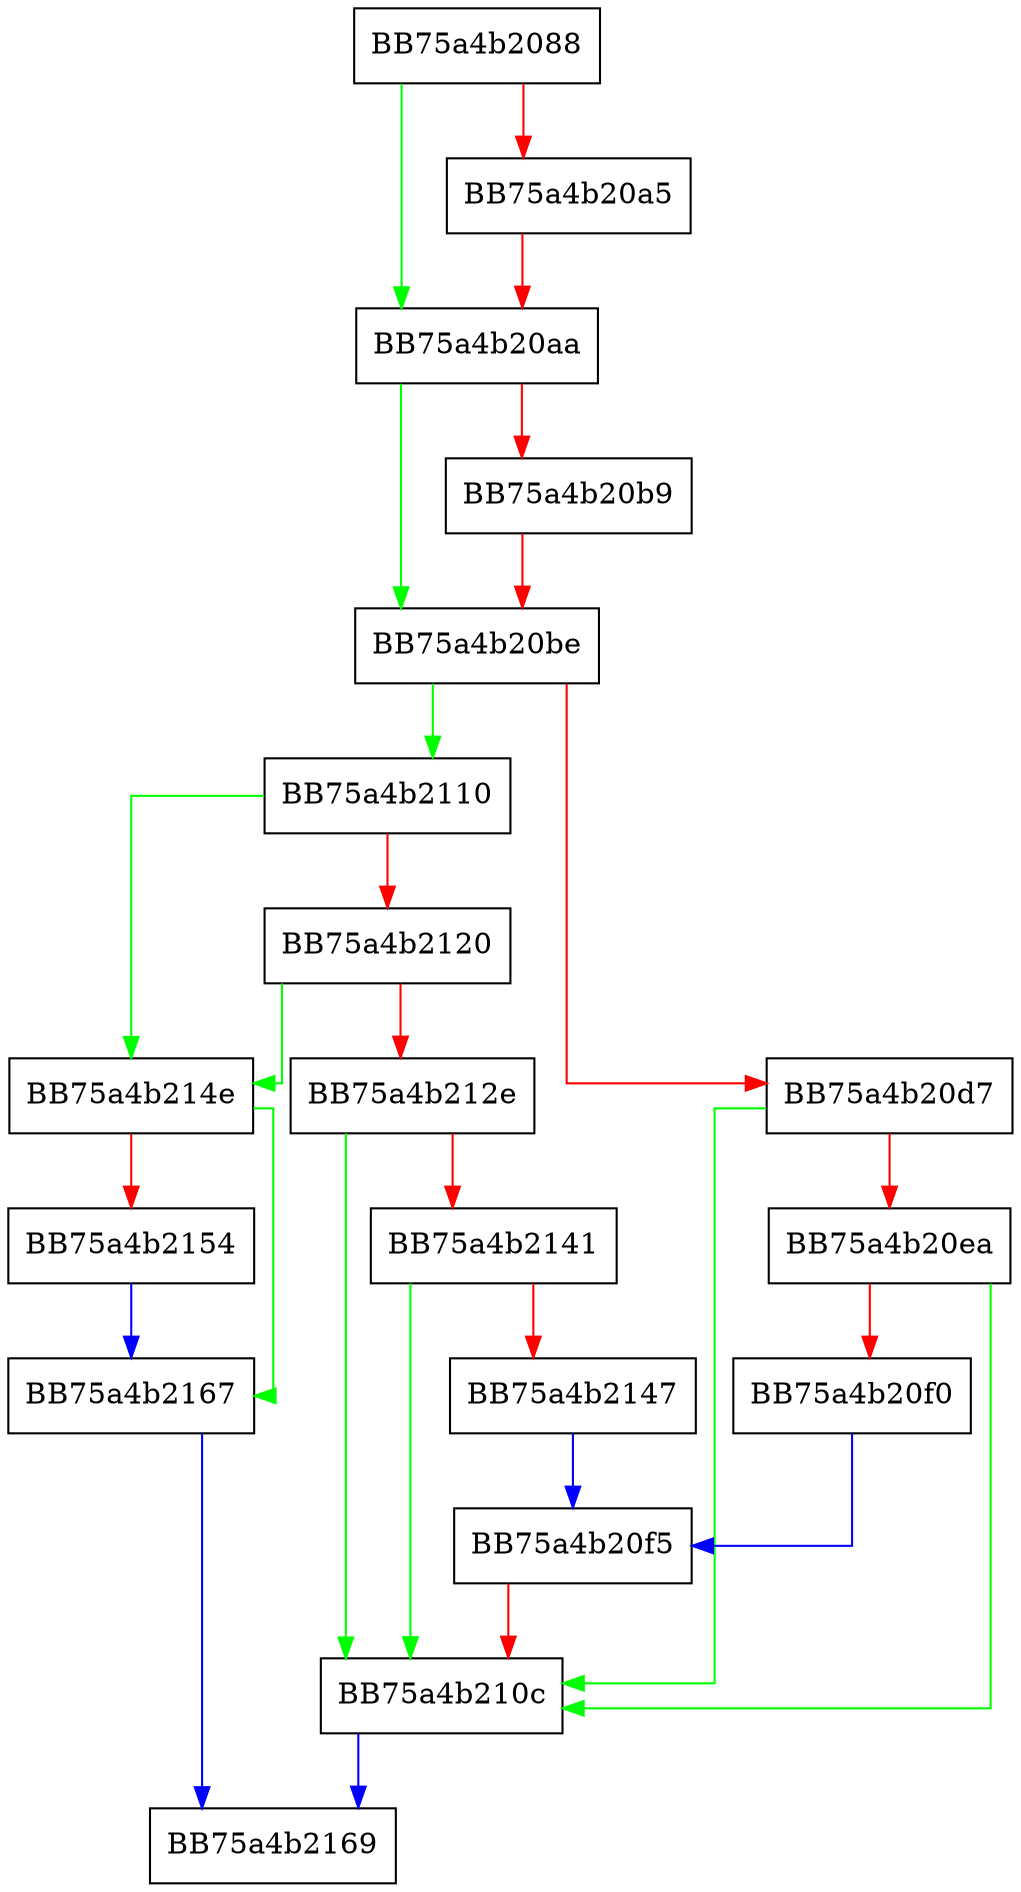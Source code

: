 digraph ReadFileRecordData {
  node [shape="box"];
  graph [splines=ortho];
  BB75a4b2088 -> BB75a4b20aa [color="green"];
  BB75a4b2088 -> BB75a4b20a5 [color="red"];
  BB75a4b20a5 -> BB75a4b20aa [color="red"];
  BB75a4b20aa -> BB75a4b20be [color="green"];
  BB75a4b20aa -> BB75a4b20b9 [color="red"];
  BB75a4b20b9 -> BB75a4b20be [color="red"];
  BB75a4b20be -> BB75a4b2110 [color="green"];
  BB75a4b20be -> BB75a4b20d7 [color="red"];
  BB75a4b20d7 -> BB75a4b210c [color="green"];
  BB75a4b20d7 -> BB75a4b20ea [color="red"];
  BB75a4b20ea -> BB75a4b210c [color="green"];
  BB75a4b20ea -> BB75a4b20f0 [color="red"];
  BB75a4b20f0 -> BB75a4b20f5 [color="blue"];
  BB75a4b20f5 -> BB75a4b210c [color="red"];
  BB75a4b210c -> BB75a4b2169 [color="blue"];
  BB75a4b2110 -> BB75a4b214e [color="green"];
  BB75a4b2110 -> BB75a4b2120 [color="red"];
  BB75a4b2120 -> BB75a4b214e [color="green"];
  BB75a4b2120 -> BB75a4b212e [color="red"];
  BB75a4b212e -> BB75a4b210c [color="green"];
  BB75a4b212e -> BB75a4b2141 [color="red"];
  BB75a4b2141 -> BB75a4b210c [color="green"];
  BB75a4b2141 -> BB75a4b2147 [color="red"];
  BB75a4b2147 -> BB75a4b20f5 [color="blue"];
  BB75a4b214e -> BB75a4b2167 [color="green"];
  BB75a4b214e -> BB75a4b2154 [color="red"];
  BB75a4b2154 -> BB75a4b2167 [color="blue"];
  BB75a4b2167 -> BB75a4b2169 [color="blue"];
}